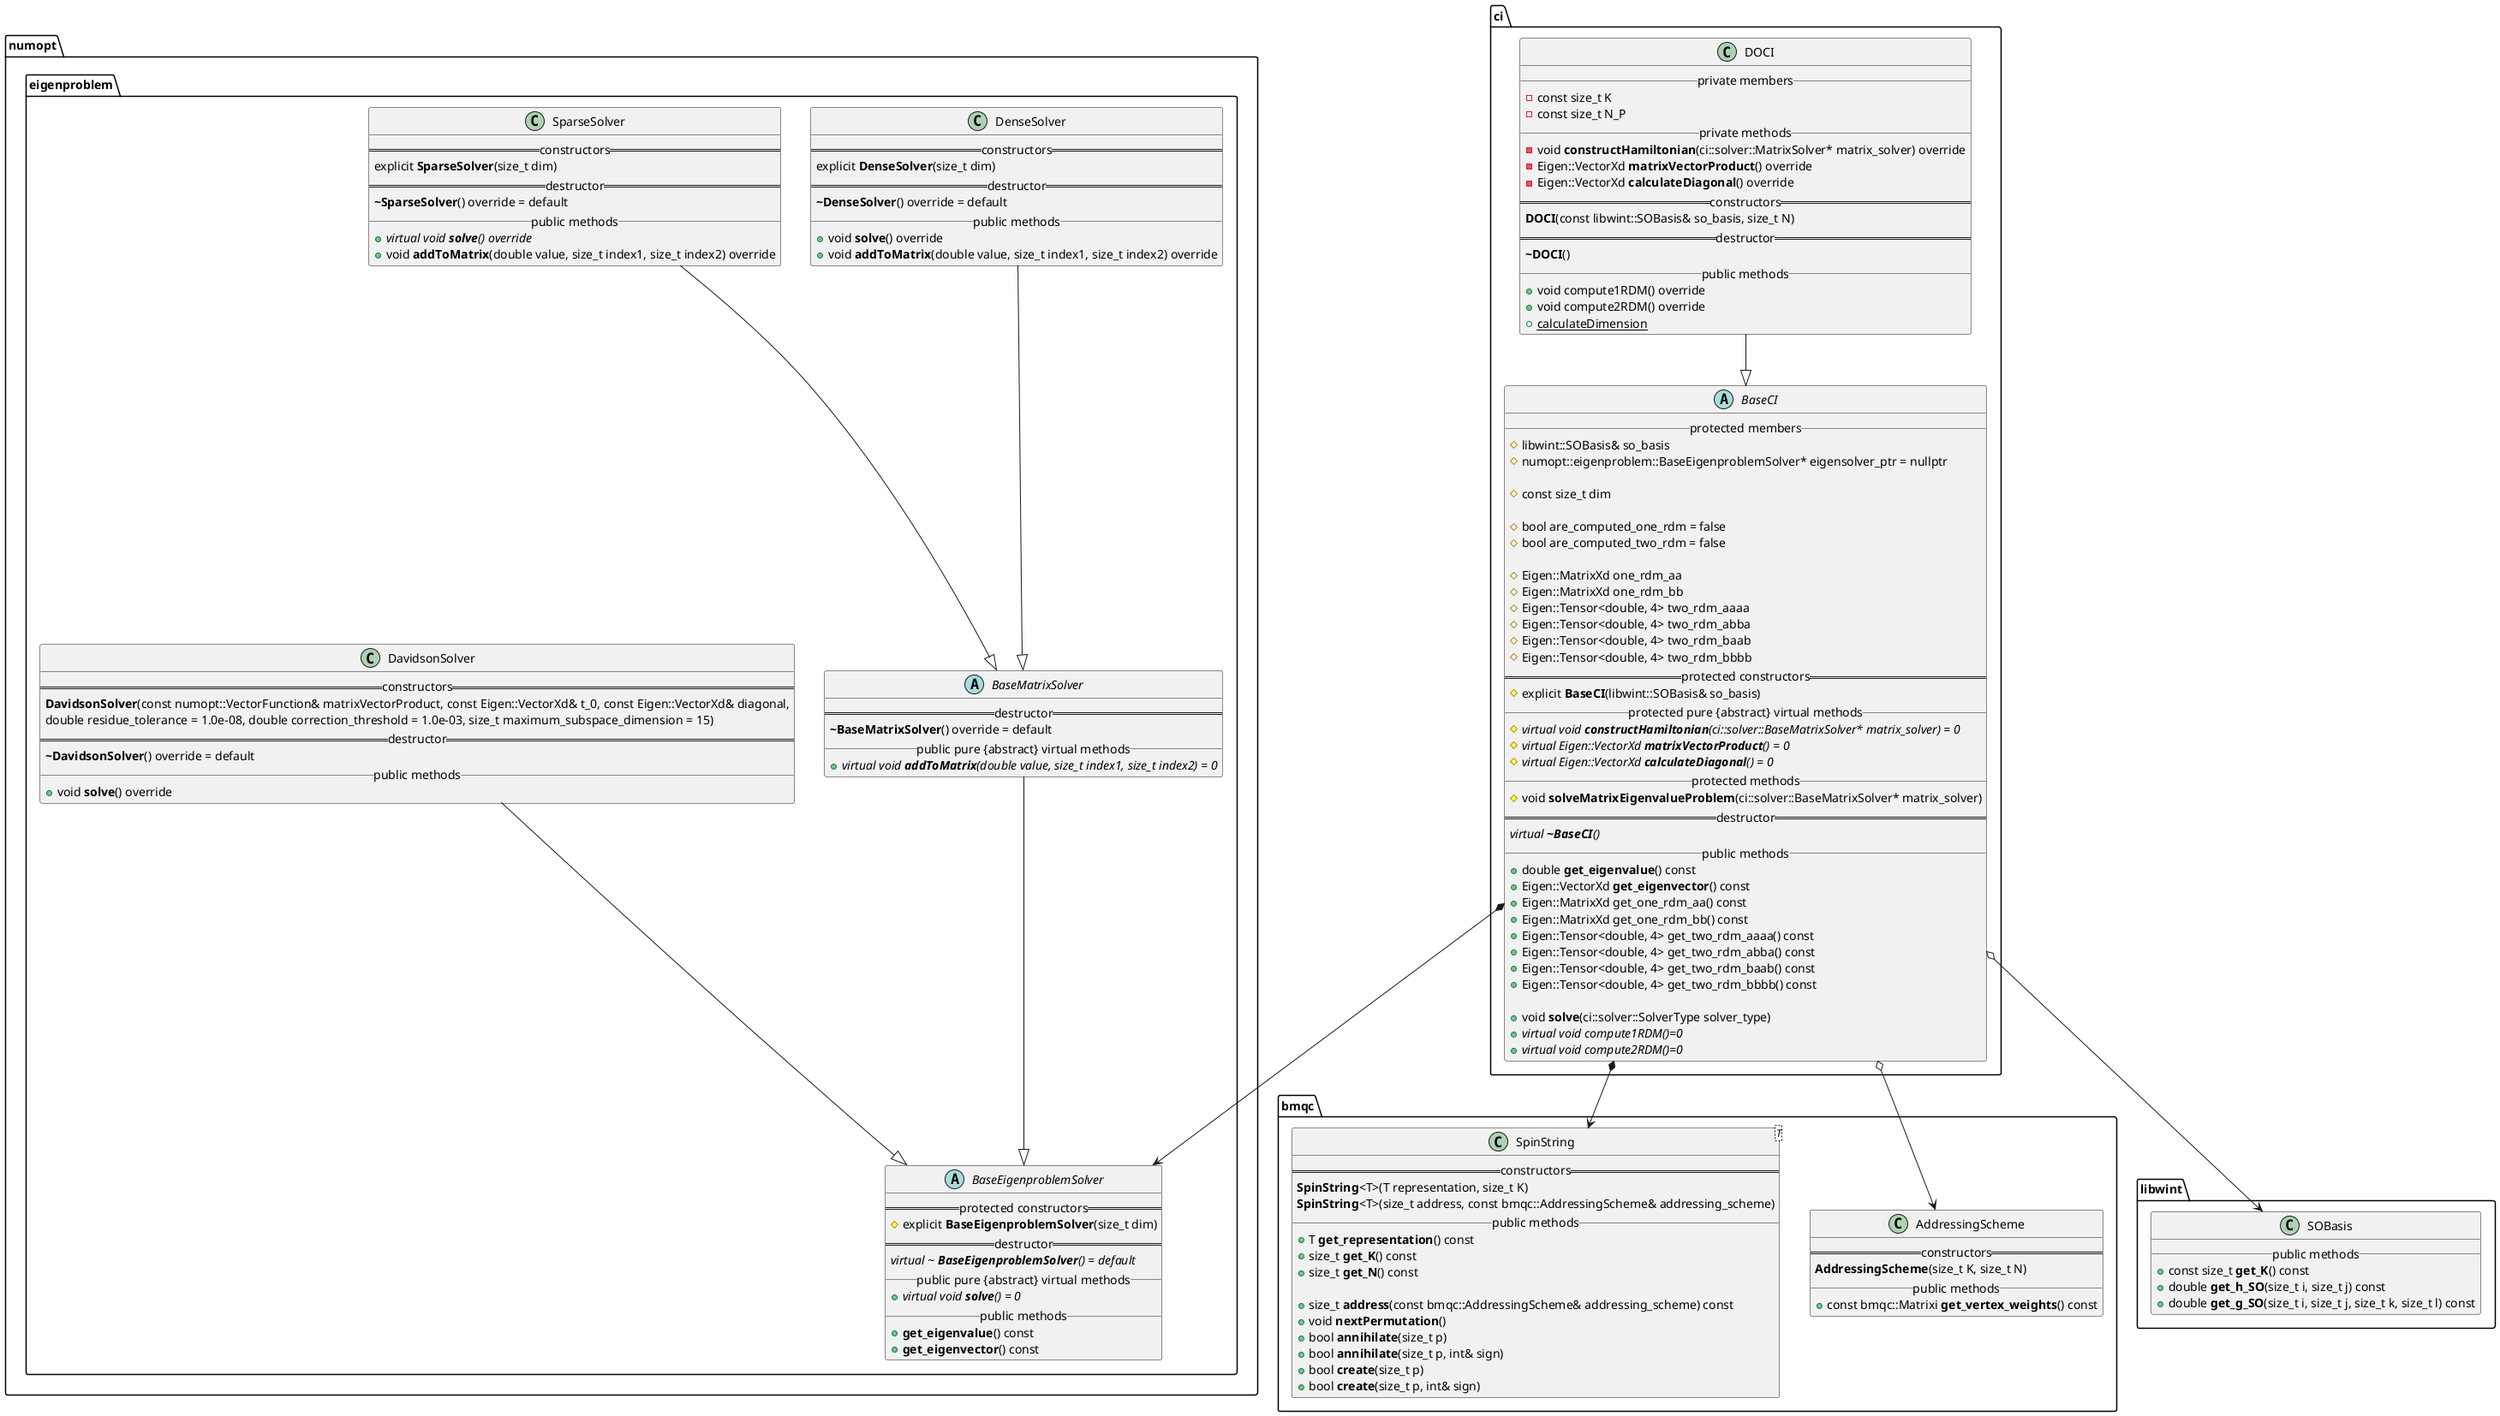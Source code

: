 @startuml


namespace numopt {


namespace eigenproblem {


        abstract class BaseEigenproblemSolver {
            == protected constructors ==
                # explicit **BaseEigenproblemSolver**(size_t dim)
            == destructor ==
                {abstract} virtual ~ **BaseEigenproblemSolver**() = default
            __ public pure {abstract} virtual methods __
                + {abstract} virtual void **solve**() = 0
            __ public methods __
                + **get_eigenvalue**() const
                + **get_eigenvector**() const
        }

        BaseMatrixSolver --|> BaseEigenproblemSolver
        abstract class BaseMatrixSolver {
            == destructor ==
                **~BaseMatrixSolver**() override = default
            __ public pure {abstract} virtual methods __
                + {abstract} virtual void **addToMatrix**(double value, size_t index1, size_t index2) = 0
        }


        DenseSolver --|> BaseMatrixSolver
        class DenseSolver {
            == constructors ==
                explicit **DenseSolver**(size_t dim)
            == destructor ==
                 **~DenseSolver**() override = default
            __ public methods __
                + void **solve**() override
                + void **addToMatrix**(double value, size_t index1, size_t index2) override
        }


        SparseSolver --|> BaseMatrixSolver
        class SparseSolver {
            == constructors ==
                explicit **SparseSolver**(size_t dim)
            == destructor ==
                 **~SparseSolver**() override = default
            __ public methods __
                + {abstract} virtual void **solve**() override
                + void **addToMatrix**(double value, size_t index1, size_t index2) override
        }


        DavidsonSolver --|> BaseEigenproblemSolver
        class DavidsonSolver {
            == constructors ==
                **DavidsonSolver**(const numopt::VectorFunction& matrixVectorProduct, const Eigen::VectorXd& t_0, const Eigen::VectorXd& diagonal,
                                   double residue_tolerance = 1.0e-08, double correction_threshold = 1.0e-03, size_t maximum_subspace_dimension = 15)
            == destructor ==
                 **~DavidsonSolver**() override = default
            __ public methods __
                + void **solve**() override
        }


    }


}



namespace bmqc {

    class AddressingScheme {
        == constructors ==
            **AddressingScheme**(size_t K, size_t N)
        __ public methods __
            + const bmqc::Matrixi **get_vertex_weights**() const
    }

    class SpinString<T> {
        == constructors ==
            **SpinString**<T>(T representation, size_t K)
            **SpinString**<T>(size_t address, const bmqc::AddressingScheme& addressing_scheme)
        __ public methods __
            + T **get_representation**() const
            + size_t **get_K**() const
            + size_t **get_N**() const

            + size_t **address**(const bmqc::AddressingScheme& addressing_scheme) const
            + void **nextPermutation**()
            + bool **annihilate**(size_t p)
            + bool **annihilate**(size_t p, int& sign)
            + bool **create**(size_t p)
            + bool **create**(size_t p, int& sign)
    }


}



namespace libwint {

    class SOBasis {
        __ public methods __
            + const size_t **get_K**() const
            + double **get_h_SO**(size_t i, size_t j) const
            + double **get_g_SO**(size_t i, size_t j, size_t k, size_t l) const
    }


}



namespace ci {


    abstract class BaseCI {
        __ protected members __
            #libwint::SOBasis& so_basis
            #numopt::eigenproblem::BaseEigenproblemSolver* eigensolver_ptr = nullptr

            #const size_t dim

            #bool are_computed_one_rdm = false
            #bool are_computed_two_rdm = false

            #Eigen::MatrixXd one_rdm_aa
            #Eigen::MatrixXd one_rdm_bb
            #Eigen::Tensor<double, 4> two_rdm_aaaa
            #Eigen::Tensor<double, 4> two_rdm_abba
            #Eigen::Tensor<double, 4> two_rdm_baab
            #Eigen::Tensor<double, 4> two_rdm_bbbb
        == protected constructors ==
            # explicit **BaseCI**(libwint::SOBasis& so_basis)
        __ protected pure {abstract} virtual methods __
            # {abstract} virtual void **constructHamiltonian**(ci::solver::BaseMatrixSolver* matrix_solver) = 0
            # {abstract} virtual Eigen::VectorXd **matrixVectorProduct**() = 0
            # {abstract} virtual Eigen::VectorXd **calculateDiagonal**() = 0
        __ protected methods __
            # void **solveMatrixEigenvalueProblem**(ci::solver::BaseMatrixSolver* matrix_solver)
        == destructor ==
            {abstract} virtual **~BaseCI**()
        __ public methods __
            + double **get_eigenvalue**() const
            + Eigen::VectorXd **get_eigenvector**() const
            + Eigen::MatrixXd get_one_rdm_aa() const
            + Eigen::MatrixXd get_one_rdm_bb() const
            + Eigen::Tensor<double, 4> get_two_rdm_aaaa() const
            + Eigen::Tensor<double, 4> get_two_rdm_abba() const
            + Eigen::Tensor<double, 4> get_two_rdm_baab() const
            + Eigen::Tensor<double, 4> get_two_rdm_bbbb() const

            + void **solve**(ci::solver::SolverType solver_type)
            + {abstract} virtual void compute1RDM()=0
            + {abstract} virtual void compute2RDM()=0
    }
    ci.BaseCI *--> numopt.eigenproblem.BaseEigenproblemSolver
    ci.BaseCI *--> bmqc.SpinString
    ci.BaseCI o--> bmqc.AddressingScheme
    ci.BaseCI o--> libwint.SOBasis


    ci.DOCI --|> ci.BaseCI
    class DOCI {
        __ private members __
            - const size_t K
            - const size_t N_P
        __ private methods __
            - void **constructHamiltonian**(ci::solver::MatrixSolver* matrix_solver) override
            - Eigen::VectorXd **matrixVectorProduct**() override
            - Eigen::VectorXd **calculateDiagonal**() override
        == constructors ==
            **DOCI**(const libwint::SOBasis& so_basis, size_t N)
        == destructor ==
            **~DOCI**()
        __ public methods __
            + void compute1RDM() override
            + void compute2RDM() override
            + {static} calculateDimension
    }


}



@enduml

    class FCI {
        __ private members __
            - const size_t N_alpha
            - const size_t N_beta
            - const size_t K
        __ private methods __
            - void **constructHamiltonian**(ci::solver::MatrixSolver* matrix_solver) override
            - Eigen::VectorXd **matrixVectorProduct**() override
            - Eigen::VectorXd **calculateDiagonal**() override
        == constructors ==
                **FCI**(const libwint::SOBasis& so_basis, size_t N_alpha, size_t N_beta)
    }

    ci.FCI --|> ci.BaseCI

